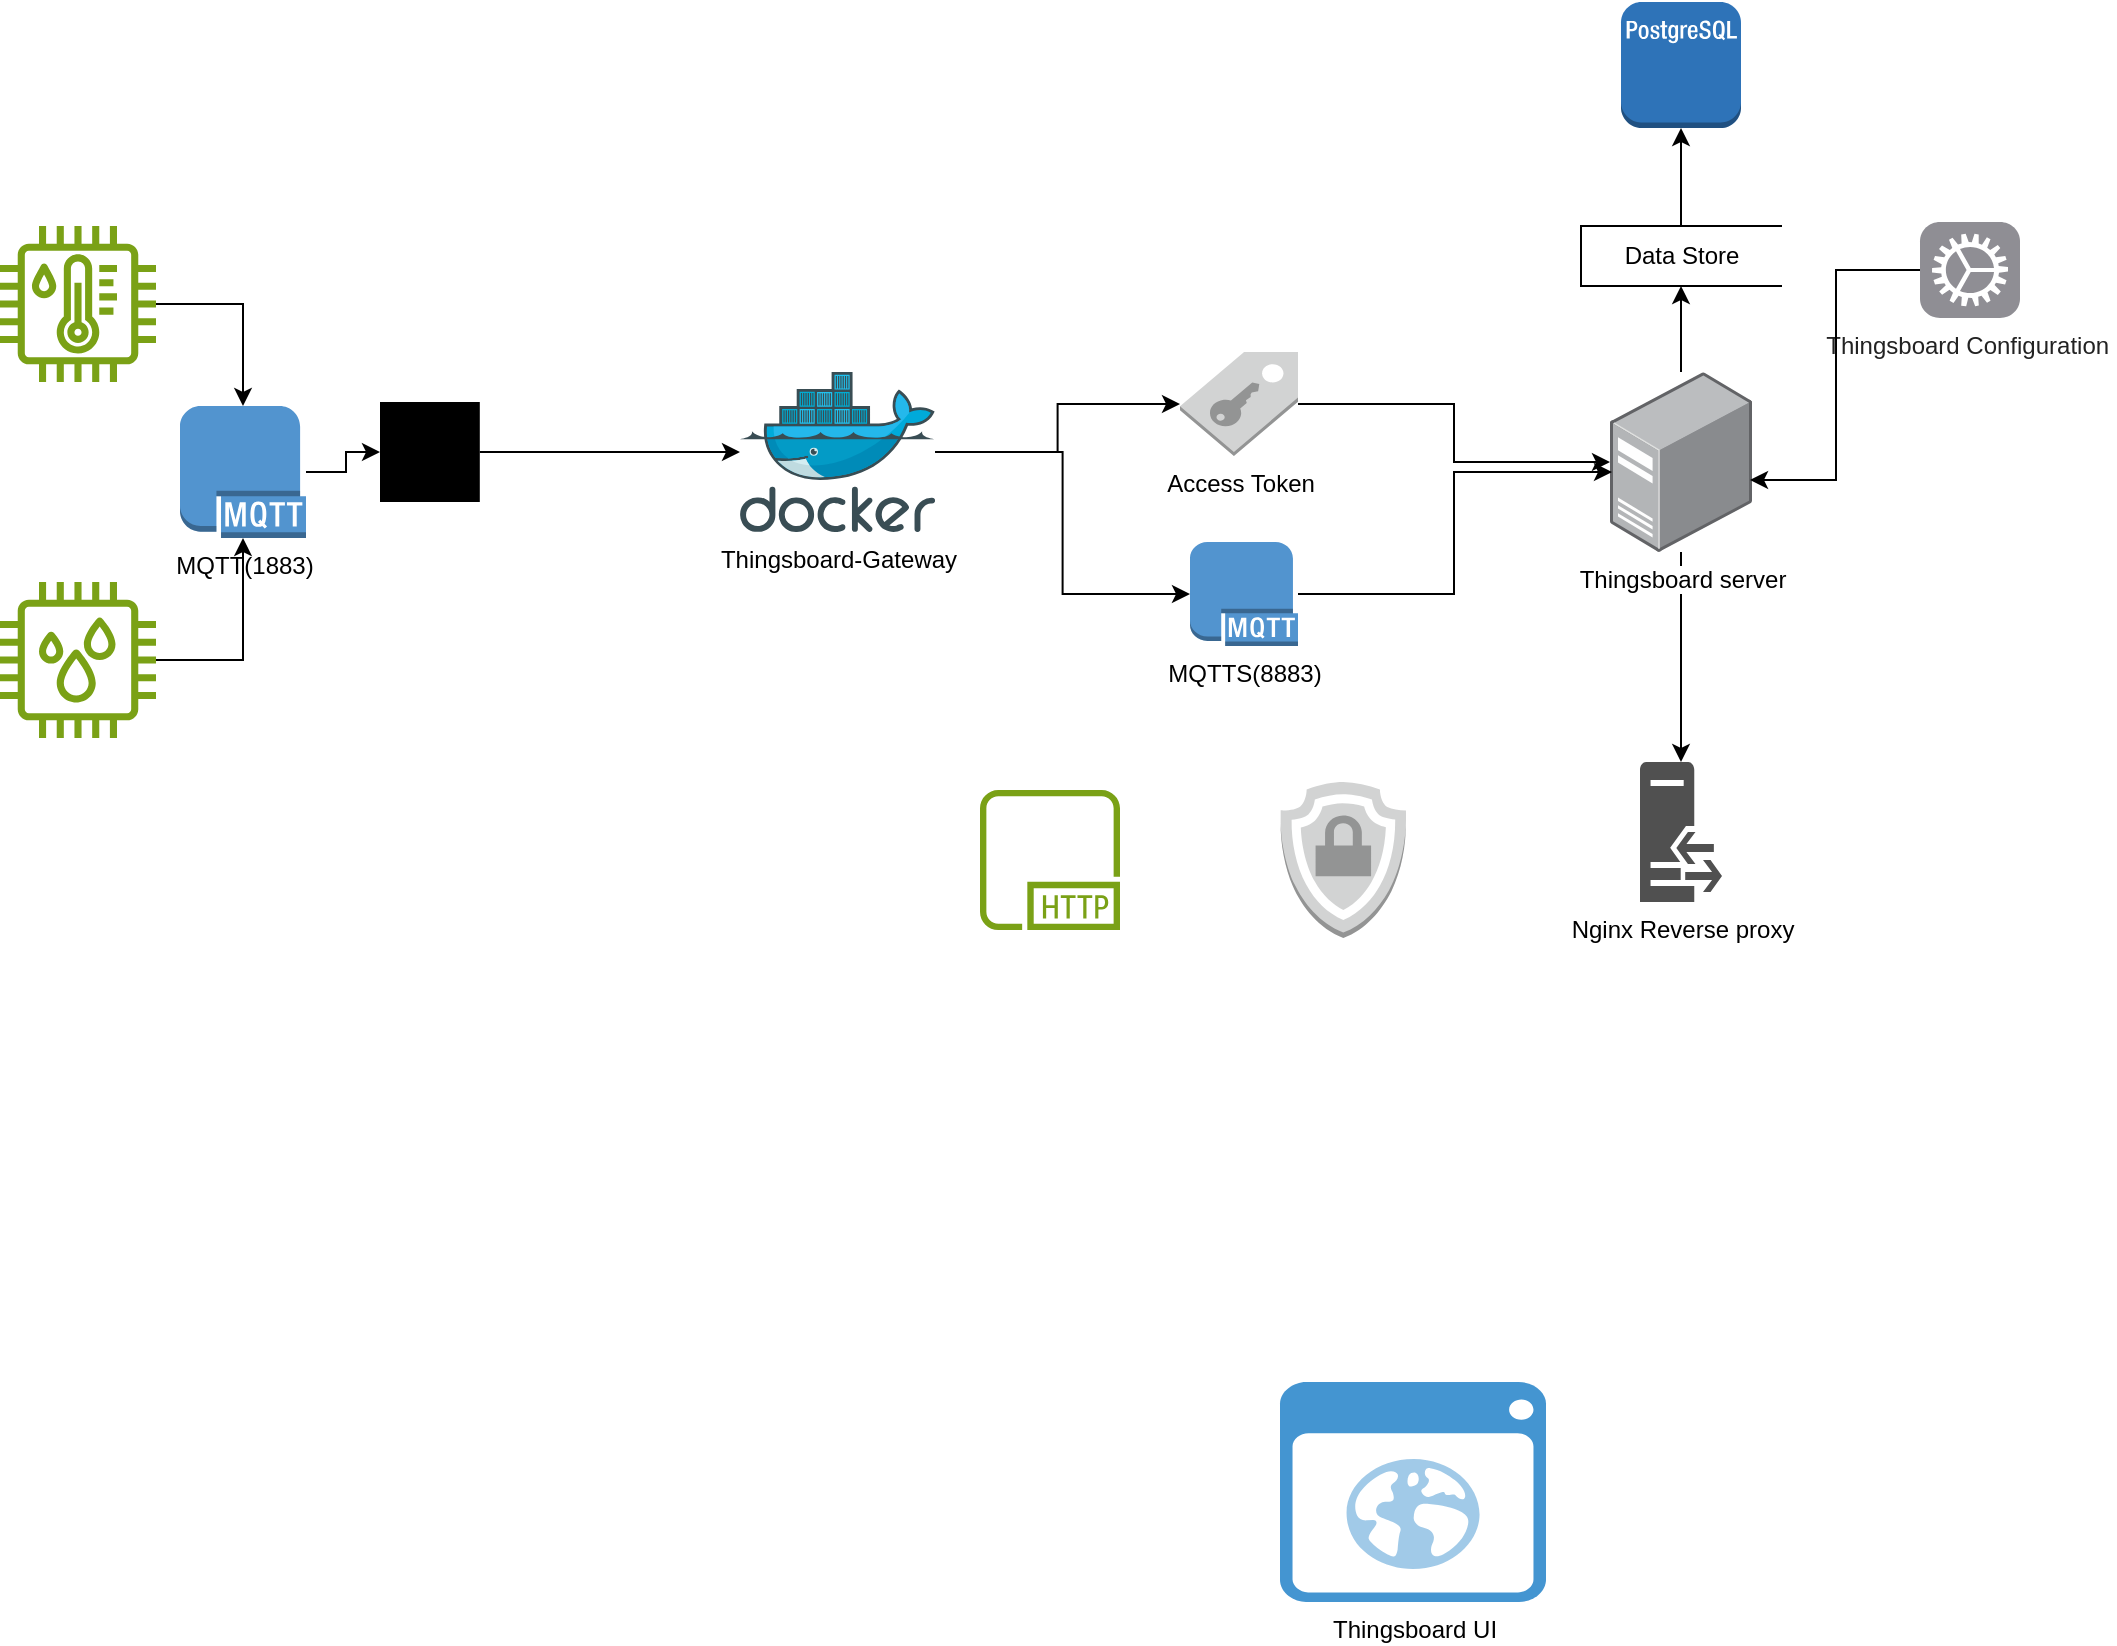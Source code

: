 <mxfile version="26.0.16">
  <diagram name="Sida-1" id="0y3nN1BPyNrfOQ0ElADK">
    <mxGraphModel dx="1297" dy="1940" grid="1" gridSize="10" guides="1" tooltips="1" connect="1" arrows="1" fold="1" page="1" pageScale="1" pageWidth="827" pageHeight="1169" math="0" shadow="0">
      <root>
        <mxCell id="0" />
        <mxCell id="1" parent="0" />
        <mxCell id="volYa2_RQa-Itepc3PtD-38" style="edgeStyle=orthogonalEdgeStyle;rounded=0;orthogonalLoop=1;jettySize=auto;html=1;" edge="1" parent="1" source="volYa2_RQa-Itepc3PtD-1" target="volYa2_RQa-Itepc3PtD-37">
          <mxGeometry relative="1" as="geometry" />
        </mxCell>
        <mxCell id="volYa2_RQa-Itepc3PtD-45" style="edgeStyle=orthogonalEdgeStyle;rounded=0;orthogonalLoop=1;jettySize=auto;html=1;" edge="1" parent="1" source="volYa2_RQa-Itepc3PtD-1" target="volYa2_RQa-Itepc3PtD-9">
          <mxGeometry relative="1" as="geometry" />
        </mxCell>
        <mxCell id="volYa2_RQa-Itepc3PtD-1" value="Thingsboard server" style="image;points=[];aspect=fixed;html=1;align=center;shadow=0;dashed=0;image=img/lib/allied_telesis/computer_and_terminals/Server_Desktop.svg;" vertex="1" parent="1">
          <mxGeometry x="835" y="-5" width="71" height="90" as="geometry" />
        </mxCell>
        <mxCell id="volYa2_RQa-Itepc3PtD-22" style="edgeStyle=orthogonalEdgeStyle;rounded=0;orthogonalLoop=1;jettySize=auto;html=1;" edge="1" parent="1" source="volYa2_RQa-Itepc3PtD-2" target="volYa2_RQa-Itepc3PtD-21">
          <mxGeometry relative="1" as="geometry" />
        </mxCell>
        <mxCell id="volYa2_RQa-Itepc3PtD-2" value="Thingsboard-Gateway&lt;div&gt;&lt;br&gt;&lt;/div&gt;" style="image;sketch=0;aspect=fixed;html=1;points=[];align=center;fontSize=12;image=img/lib/mscae/Docker.svg;" vertex="1" parent="1">
          <mxGeometry x="400" y="-5" width="97.56" height="80" as="geometry" />
        </mxCell>
        <mxCell id="volYa2_RQa-Itepc3PtD-3" value="Thingsboard UI" style="shadow=0;dashed=0;html=1;strokeColor=none;fillColor=#4495D1;labelPosition=center;verticalLabelPosition=bottom;verticalAlign=top;align=center;outlineConnect=0;shape=mxgraph.veeam.2d.web_ui;" vertex="1" parent="1">
          <mxGeometry x="670" y="500" width="133" height="110" as="geometry" />
        </mxCell>
        <mxCell id="volYa2_RQa-Itepc3PtD-18" style="edgeStyle=orthogonalEdgeStyle;rounded=0;orthogonalLoop=1;jettySize=auto;html=1;" edge="1" parent="1" source="volYa2_RQa-Itepc3PtD-4" target="volYa2_RQa-Itepc3PtD-2">
          <mxGeometry relative="1" as="geometry" />
        </mxCell>
        <mxCell id="volYa2_RQa-Itepc3PtD-4" value="" style="sketch=0;verticalLabelPosition=bottom;sketch=0;aspect=fixed;html=1;verticalAlign=top;strokeColor=none;fillColor=#000000;align=center;outlineConnect=0;pointerEvents=1;shape=mxgraph.citrix2.wifi_router;" vertex="1" parent="1">
          <mxGeometry x="220" y="10" width="49.9" height="50" as="geometry" />
        </mxCell>
        <mxCell id="volYa2_RQa-Itepc3PtD-6" value="" style="outlineConnect=0;dashed=0;verticalLabelPosition=bottom;verticalAlign=top;align=center;html=1;shape=mxgraph.aws3.ssl_padlock;fillColor=#D2D3D3;gradientColor=none;" vertex="1" parent="1">
          <mxGeometry x="670" y="200" width="63" height="78" as="geometry" />
        </mxCell>
        <mxCell id="volYa2_RQa-Itepc3PtD-11" style="edgeStyle=orthogonalEdgeStyle;rounded=0;orthogonalLoop=1;jettySize=auto;html=1;" edge="1" parent="1" source="volYa2_RQa-Itepc3PtD-5" target="volYa2_RQa-Itepc3PtD-4">
          <mxGeometry relative="1" as="geometry" />
        </mxCell>
        <mxCell id="volYa2_RQa-Itepc3PtD-7" value="" style="sketch=0;outlineConnect=0;fontColor=#232F3E;gradientColor=none;fillColor=#7AA116;strokeColor=none;dashed=0;verticalLabelPosition=bottom;verticalAlign=top;align=center;html=1;fontSize=12;fontStyle=0;aspect=fixed;pointerEvents=1;shape=mxgraph.aws4.iot_thing_humidity_sensor;" vertex="1" parent="1">
          <mxGeometry x="30" y="100" width="78" height="78" as="geometry" />
        </mxCell>
        <mxCell id="volYa2_RQa-Itepc3PtD-8" value="" style="sketch=0;outlineConnect=0;fontColor=#232F3E;gradientColor=none;fillColor=#7AA116;strokeColor=none;dashed=0;verticalLabelPosition=bottom;verticalAlign=top;align=center;html=1;fontSize=12;fontStyle=0;aspect=fixed;pointerEvents=1;shape=mxgraph.aws4.iot_thing_temperature_humidity_sensor;" vertex="1" parent="1">
          <mxGeometry x="30" y="-78" width="78" height="78" as="geometry" />
        </mxCell>
        <mxCell id="volYa2_RQa-Itepc3PtD-9" value="Nginx Reverse proxy" style="sketch=0;pointerEvents=1;shadow=0;dashed=0;html=1;strokeColor=none;fillColor=#505050;labelPosition=center;verticalLabelPosition=bottom;verticalAlign=top;outlineConnect=0;align=center;shape=mxgraph.office.servers.reverse_proxy;" vertex="1" parent="1">
          <mxGeometry x="850" y="190" width="41" height="70" as="geometry" />
        </mxCell>
        <mxCell id="volYa2_RQa-Itepc3PtD-14" value="" style="edgeStyle=orthogonalEdgeStyle;rounded=0;orthogonalLoop=1;jettySize=auto;html=1;" edge="1" parent="1" source="volYa2_RQa-Itepc3PtD-7" target="volYa2_RQa-Itepc3PtD-5">
          <mxGeometry relative="1" as="geometry">
            <mxPoint x="108" y="99" as="sourcePoint" />
            <mxPoint x="210" y="50" as="targetPoint" />
          </mxGeometry>
        </mxCell>
        <mxCell id="volYa2_RQa-Itepc3PtD-5" value="MQTT(1883)" style="outlineConnect=0;dashed=0;verticalLabelPosition=bottom;verticalAlign=top;align=center;html=1;shape=mxgraph.aws3.mqtt_protocol;fillColor=#5294CF;gradientColor=none;" vertex="1" parent="1">
          <mxGeometry x="120" y="12" width="63" height="66" as="geometry" />
        </mxCell>
        <mxCell id="volYa2_RQa-Itepc3PtD-17" style="edgeStyle=orthogonalEdgeStyle;rounded=0;orthogonalLoop=1;jettySize=auto;html=1;entryX=0.5;entryY=0;entryDx=0;entryDy=0;entryPerimeter=0;" edge="1" parent="1" source="volYa2_RQa-Itepc3PtD-8" target="volYa2_RQa-Itepc3PtD-5">
          <mxGeometry relative="1" as="geometry" />
        </mxCell>
        <mxCell id="volYa2_RQa-Itepc3PtD-23" style="edgeStyle=orthogonalEdgeStyle;rounded=0;orthogonalLoop=1;jettySize=auto;html=1;" edge="1" parent="1" source="volYa2_RQa-Itepc3PtD-21" target="volYa2_RQa-Itepc3PtD-1">
          <mxGeometry relative="1" as="geometry" />
        </mxCell>
        <mxCell id="volYa2_RQa-Itepc3PtD-21" value="Access Token" style="outlineConnect=0;dashed=0;verticalLabelPosition=bottom;verticalAlign=top;align=center;html=1;shape=mxgraph.aws3.saml_token;fillColor=#D2D3D3;gradientColor=none;" vertex="1" parent="1">
          <mxGeometry x="620" y="-15" width="59" height="52" as="geometry" />
        </mxCell>
        <mxCell id="volYa2_RQa-Itepc3PtD-24" value="&lt;font style=&quot;font-size: 12px;&quot;&gt;Thingsboard Configuration&amp;nbsp;&lt;/font&gt;" style="html=1;strokeWidth=1;shadow=0;dashed=0;shape=mxgraph.ios7.misc.settings;fillColor=#8F8E94;strokeColor=none;buttonText=;strokeColor2=#222222;fontColor=#222222;fontSize=8;verticalLabelPosition=bottom;verticalAlign=top;align=center;sketch=0;" vertex="1" parent="1">
          <mxGeometry x="990" y="-80" width="50" height="48" as="geometry" />
        </mxCell>
        <mxCell id="volYa2_RQa-Itepc3PtD-27" value="" style="sketch=0;outlineConnect=0;fontColor=#232F3E;gradientColor=none;fillColor=#7AA116;strokeColor=none;dashed=0;verticalLabelPosition=bottom;verticalAlign=top;align=center;html=1;fontSize=12;fontStyle=0;aspect=fixed;pointerEvents=1;shape=mxgraph.aws4.http_protocol;" vertex="1" parent="1">
          <mxGeometry x="520" y="204" width="70" height="70" as="geometry" />
        </mxCell>
        <mxCell id="volYa2_RQa-Itepc3PtD-28" value="MQTTS(8883)" style="outlineConnect=0;dashed=0;verticalLabelPosition=bottom;verticalAlign=top;align=center;html=1;shape=mxgraph.aws3.mqtt_protocol;fillColor=#5294CF;gradientColor=none;" vertex="1" parent="1">
          <mxGeometry x="625" y="80" width="54" height="52" as="geometry" />
        </mxCell>
        <mxCell id="volYa2_RQa-Itepc3PtD-31" style="edgeStyle=orthogonalEdgeStyle;rounded=0;orthogonalLoop=1;jettySize=auto;html=1;entryX=0;entryY=0.5;entryDx=0;entryDy=0;entryPerimeter=0;" edge="1" parent="1" source="volYa2_RQa-Itepc3PtD-2" target="volYa2_RQa-Itepc3PtD-28">
          <mxGeometry relative="1" as="geometry" />
        </mxCell>
        <mxCell id="volYa2_RQa-Itepc3PtD-32" style="edgeStyle=orthogonalEdgeStyle;rounded=0;orthogonalLoop=1;jettySize=auto;html=1;entryX=0.014;entryY=0.556;entryDx=0;entryDy=0;entryPerimeter=0;" edge="1" parent="1" source="volYa2_RQa-Itepc3PtD-28" target="volYa2_RQa-Itepc3PtD-1">
          <mxGeometry relative="1" as="geometry" />
        </mxCell>
        <mxCell id="volYa2_RQa-Itepc3PtD-35" style="edgeStyle=orthogonalEdgeStyle;rounded=0;orthogonalLoop=1;jettySize=auto;html=1;entryX=0.986;entryY=0.6;entryDx=0;entryDy=0;entryPerimeter=0;" edge="1" parent="1" source="volYa2_RQa-Itepc3PtD-24" target="volYa2_RQa-Itepc3PtD-1">
          <mxGeometry relative="1" as="geometry" />
        </mxCell>
        <mxCell id="volYa2_RQa-Itepc3PtD-42" style="edgeStyle=orthogonalEdgeStyle;rounded=0;orthogonalLoop=1;jettySize=auto;html=1;" edge="1" parent="1" source="volYa2_RQa-Itepc3PtD-37" target="volYa2_RQa-Itepc3PtD-40">
          <mxGeometry relative="1" as="geometry" />
        </mxCell>
        <mxCell id="volYa2_RQa-Itepc3PtD-37" value="Data Store" style="html=1;dashed=0;whiteSpace=wrap;shape=partialRectangle;right=0;" vertex="1" parent="1">
          <mxGeometry x="820.5" y="-78" width="100" height="30" as="geometry" />
        </mxCell>
        <mxCell id="volYa2_RQa-Itepc3PtD-40" value="" style="outlineConnect=0;dashed=0;verticalLabelPosition=bottom;verticalAlign=top;align=center;html=1;shape=mxgraph.aws3.postgre_sql_instance;fillColor=#2E73B8;gradientColor=none;" vertex="1" parent="1">
          <mxGeometry x="840.5" y="-190" width="60" height="63" as="geometry" />
        </mxCell>
      </root>
    </mxGraphModel>
  </diagram>
</mxfile>
